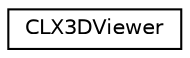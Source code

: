 digraph G
{
  edge [fontname="Helvetica",fontsize="10",labelfontname="Helvetica",labelfontsize="10"];
  node [fontname="Helvetica",fontsize="10",shape=record];
  rankdir="LR";
  Node1 [label="CLX3DViewer",height=0.2,width=0.4,color="black", fillcolor="white", style="filled",URL="$class_c_l_x3_d_viewer.html"];
}

